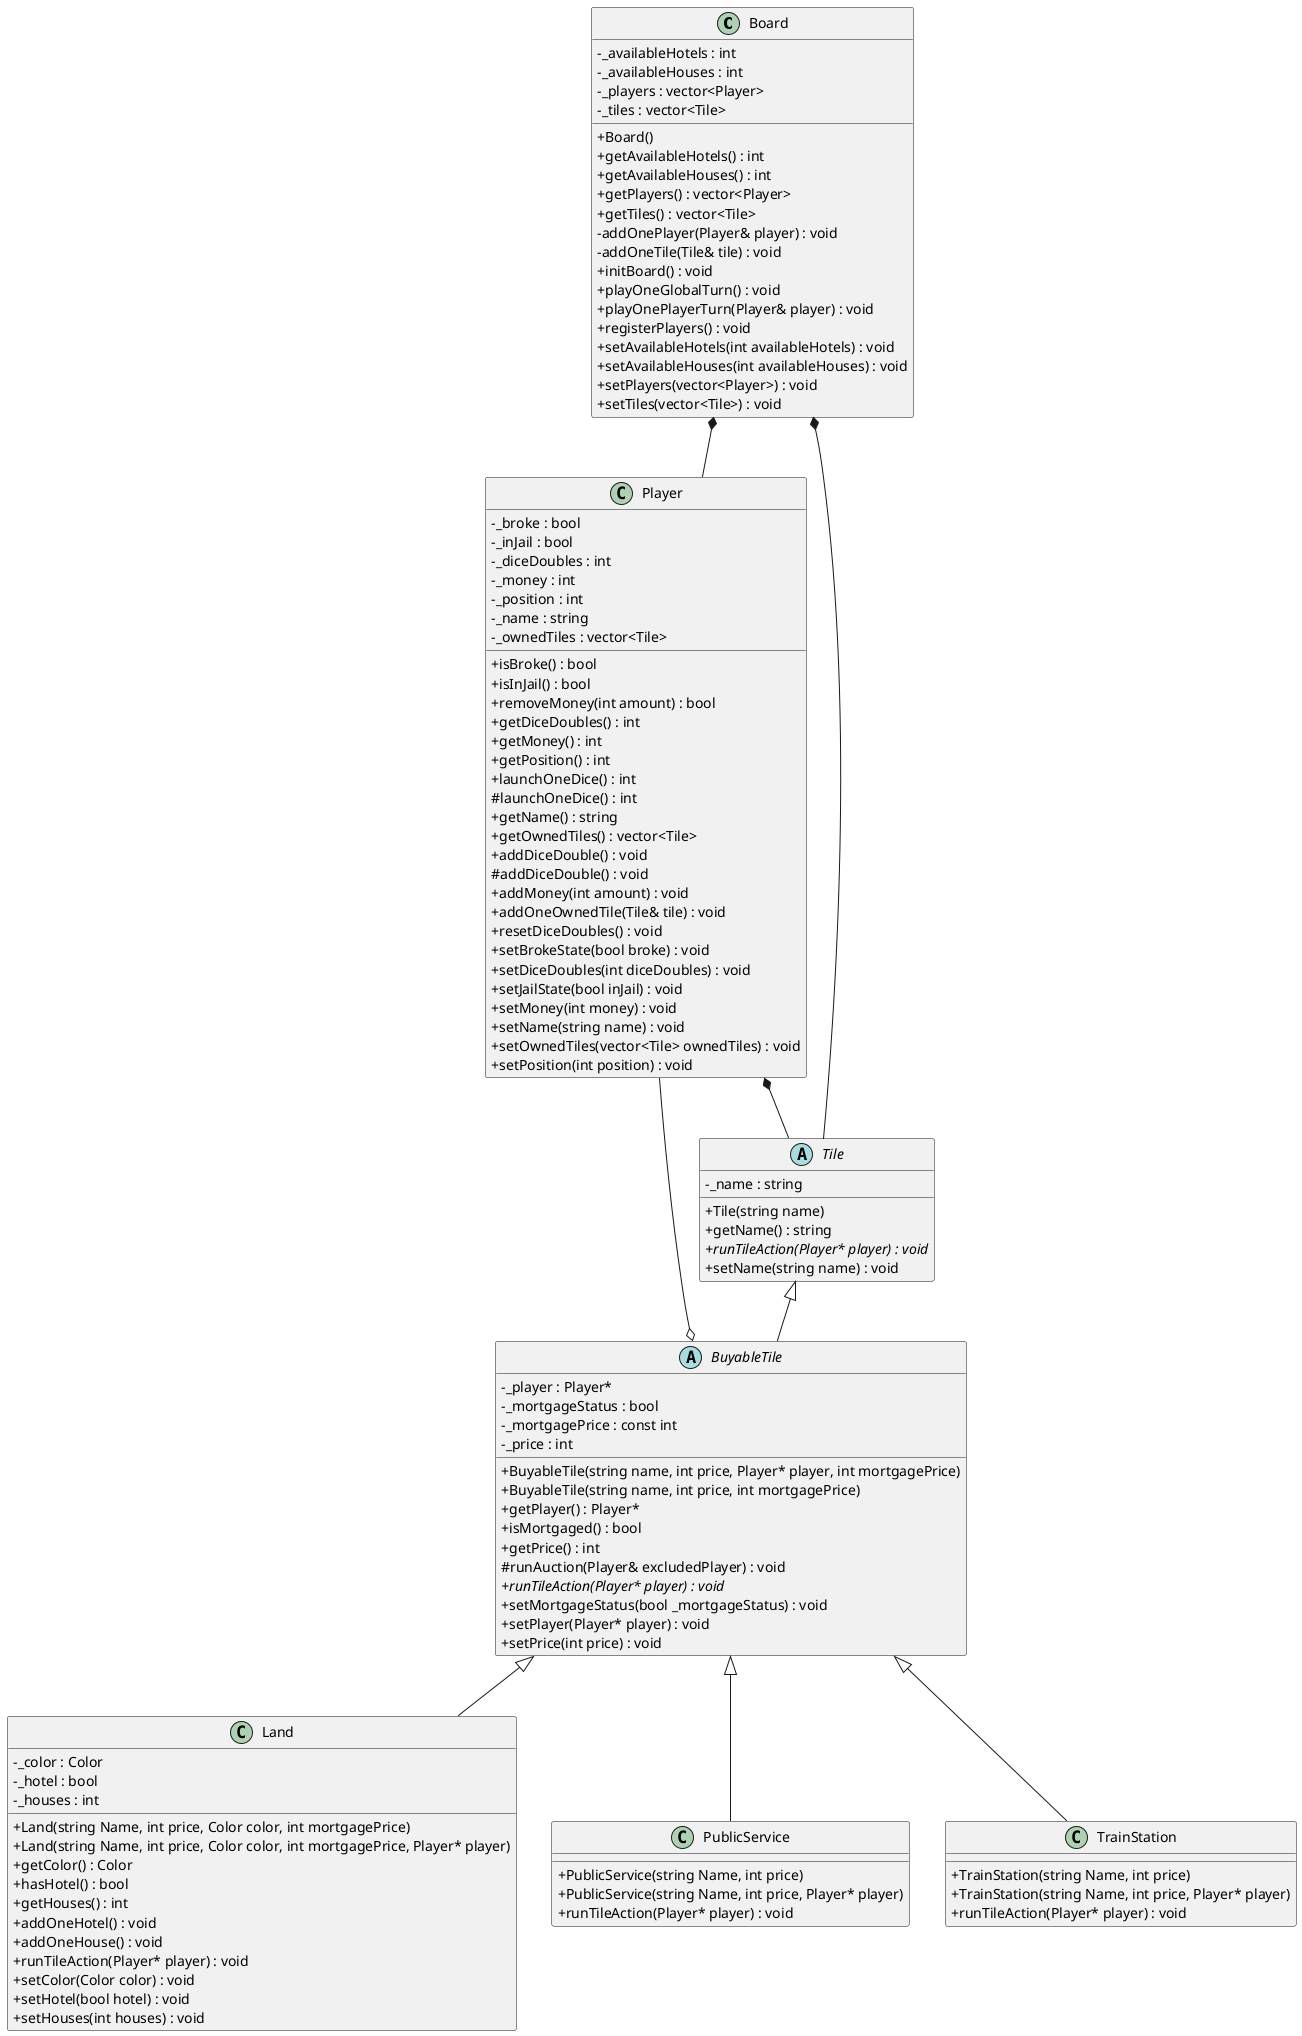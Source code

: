 @startuml

skinparam classAttributeIconSize 0



/' Objects '/

class Board {
	+Board()
	-_availableHotels : int
	-_availableHouses : int
	+getAvailableHotels() : int
	+getAvailableHouses() : int
	-_players : vector<Player>
	+getPlayers() : vector<Player>
	-_tiles : vector<Tile>
	+getTiles() : vector<Tile>
	-addOnePlayer(Player& player) : void
	-addOneTile(Tile& tile) : void
	+initBoard() : void
	+playOneGlobalTurn() : void
	+playOnePlayerTurn(Player& player) : void
	+registerPlayers() : void
	+setAvailableHotels(int availableHotels) : void
	+setAvailableHouses(int availableHouses) : void
	+setPlayers(vector<Player>) : void
	+setTiles(vector<Tile>) : void
}


abstract class BuyableTile {
	+BuyableTile(string name, int price, Player* player, int mortgagePrice)
	+BuyableTile(string name, int price, int mortgagePrice)
	-_player : Player*
	+getPlayer() : Player*
	-_mortgageStatus : bool
	+isMortgaged() : bool
	-_mortgagePrice : const int
	-_price : int
	+getPrice() : int
	#runAuction(Player& excludedPlayer) : void
	+{abstract} runTileAction(Player* player) : void
	+setMortgageStatus(bool _mortgageStatus) : void
	+setPlayer(Player* player) : void
	+setPrice(int price) : void
}


class Land {
	+Land(string Name, int price, Color color, int mortgagePrice)
	+Land(string Name, int price, Color color, int mortgagePrice, Player* player)
	-_color : Color
	+getColor() : Color
	-_hotel : bool
	+hasHotel() : bool
	-_houses : int
	+getHouses() : int
	+addOneHotel() : void
	+addOneHouse() : void
	+runTileAction(Player* player) : void
	+setColor(Color color) : void
	+setHotel(bool hotel) : void
	+setHouses(int houses) : void
}


class Player {
	-_broke : bool
	-_inJail : bool
	+isBroke() : bool
	+isInJail() : bool
	+removeMoney(int amount) : bool
	-_diceDoubles : int
	-_money : int
	-_position : int
	+getDiceDoubles() : int
	+getMoney() : int
	+getPosition() : int
	+launchOneDice() : int
	#launchOneDice() : int
	-_name : string
	+getName() : string
	-_ownedTiles : vector<Tile>
	+getOwnedTiles() : vector<Tile>
	+addDiceDouble() : void
	#addDiceDouble() : void
	+addMoney(int amount) : void
	+addOneOwnedTile(Tile& tile) : void
	+resetDiceDoubles() : void
	+setBrokeState(bool broke) : void
	+setDiceDoubles(int diceDoubles) : void
	+setJailState(bool inJail) : void
	+setMoney(int money) : void
	+setName(string name) : void
	+setOwnedTiles(vector<Tile> ownedTiles) : void
	+setPosition(int position) : void
}


class PublicService {
	+PublicService(string Name, int price)
	+PublicService(string Name, int price, Player* player)
	+runTileAction(Player* player) : void
}


abstract class Tile {
	+Tile(string name)
	-_name : string
	+getName() : string
	+{abstract} runTileAction(Player* player) : void
	+setName(string name) : void
}


class TrainStation {
	+TrainStation(string Name, int price)
	+TrainStation(string Name, int price, Player* player)
	+runTileAction(Player* player) : void
}





/' Inheritance relationships '/

.BuyableTile <|-- .Land


.BuyableTile <|-- .PublicService


.BuyableTile <|-- .TrainStation


.Tile <|-- .BuyableTile





/' Aggregation relationships '/

.Board *-- .Player


.Board *-- .Tile


.BuyableTile o-- .Player


.Player *-- .Tile






/' Nested objects '/



@enduml
